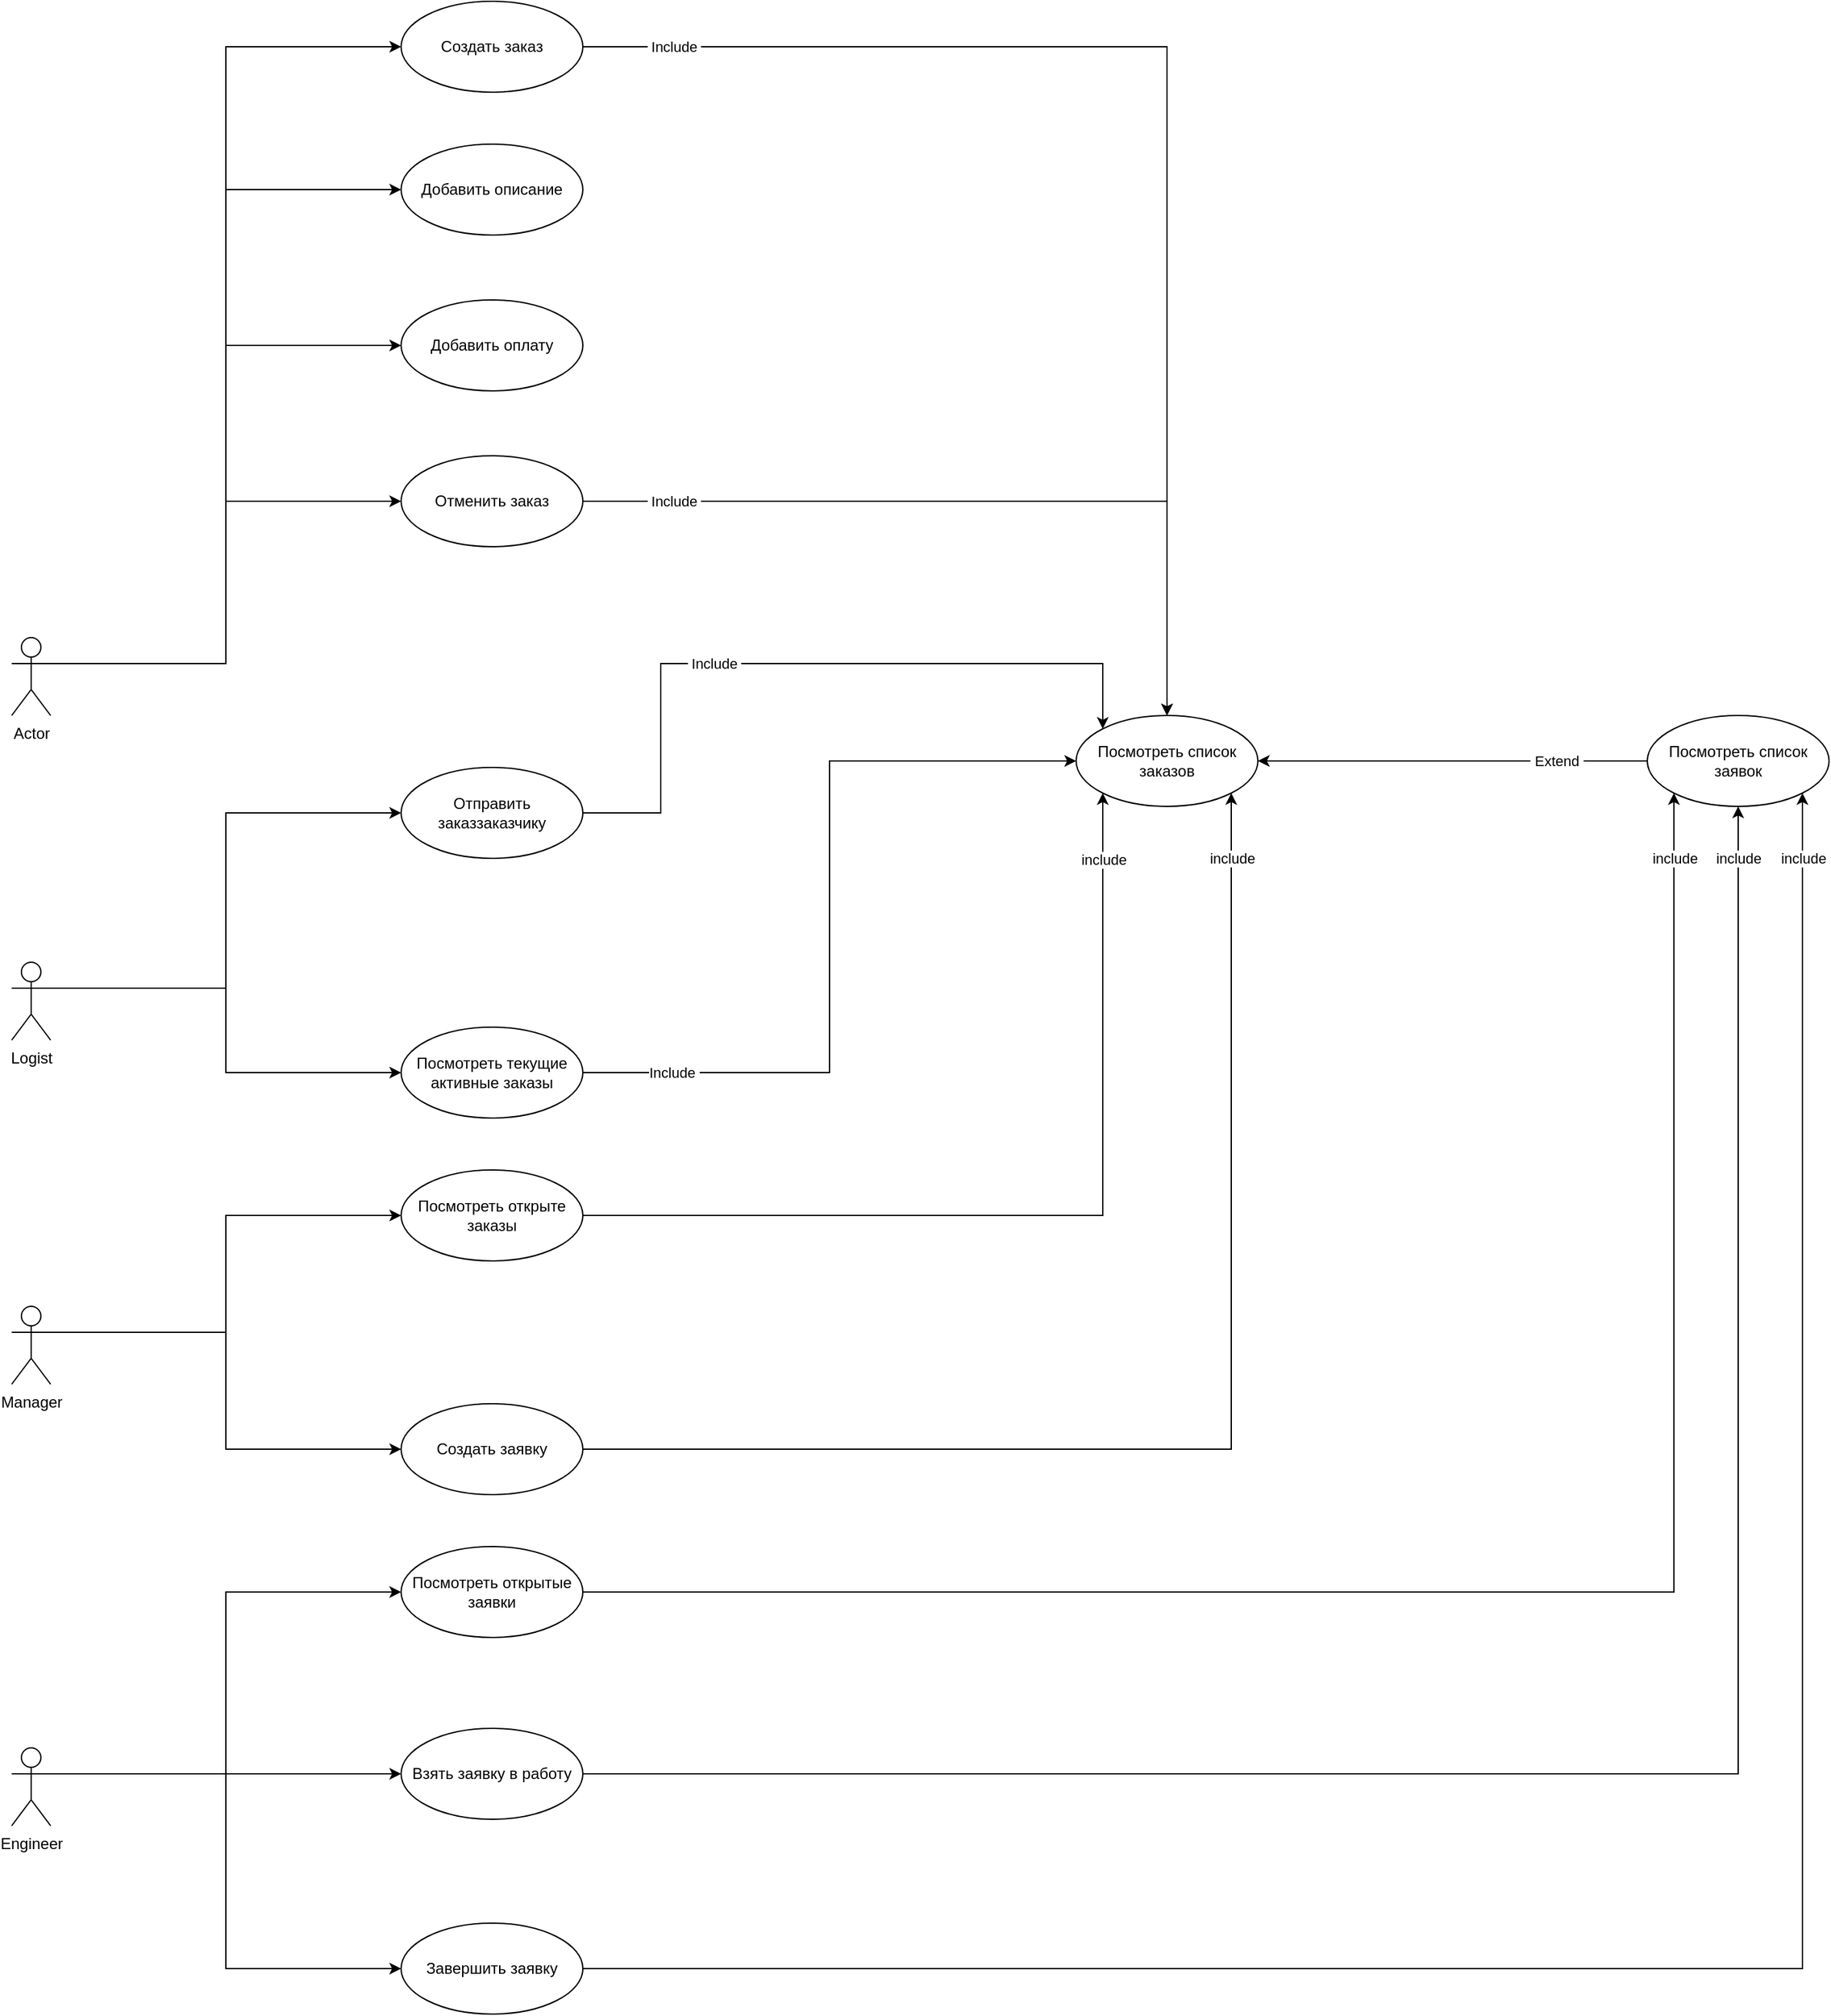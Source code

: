 <mxfile version="14.6.13" type="device"><diagram id="SGOToUj13HpXHojWn2Kk" name="Страница 1"><mxGraphModel dx="1102" dy="642" grid="1" gridSize="10" guides="1" tooltips="1" connect="1" arrows="1" fold="1" page="1" pageScale="1" pageWidth="3300" pageHeight="2339" math="0" shadow="0"><root><mxCell id="0"/><mxCell id="1" parent="0"/><mxCell id="BETq12SuTz-3Nt58SJeR-5" style="edgeStyle=orthogonalEdgeStyle;rounded=0;orthogonalLoop=1;jettySize=auto;html=1;exitX=1;exitY=0.333;exitDx=0;exitDy=0;exitPerimeter=0;entryX=0;entryY=0.5;entryDx=0;entryDy=0;" parent="1" source="BETq12SuTz-3Nt58SJeR-1" target="BETq12SuTz-3Nt58SJeR-2" edge="1"><mxGeometry relative="1" as="geometry"/></mxCell><mxCell id="BETq12SuTz-3Nt58SJeR-7" style="edgeStyle=orthogonalEdgeStyle;rounded=0;orthogonalLoop=1;jettySize=auto;html=1;exitX=1;exitY=0.333;exitDx=0;exitDy=0;exitPerimeter=0;entryX=0;entryY=0.5;entryDx=0;entryDy=0;" parent="1" source="BETq12SuTz-3Nt58SJeR-1" target="BETq12SuTz-3Nt58SJeR-4" edge="1"><mxGeometry relative="1" as="geometry"/></mxCell><mxCell id="BETq12SuTz-3Nt58SJeR-74" style="edgeStyle=orthogonalEdgeStyle;rounded=0;orthogonalLoop=1;jettySize=auto;html=1;exitX=1;exitY=0.333;exitDx=0;exitDy=0;exitPerimeter=0;entryX=0;entryY=0.5;entryDx=0;entryDy=0;" parent="1" source="BETq12SuTz-3Nt58SJeR-1" target="BETq12SuTz-3Nt58SJeR-8" edge="1"><mxGeometry relative="1" as="geometry"/></mxCell><mxCell id="BETq12SuTz-3Nt58SJeR-1" value="Actor" style="shape=umlActor;verticalLabelPosition=bottom;verticalAlign=top;html=1;outlineConnect=0;" parent="1" vertex="1"><mxGeometry x="580" y="780" width="30" height="60" as="geometry"/></mxCell><mxCell id="BETq12SuTz-3Nt58SJeR-12" style="edgeStyle=orthogonalEdgeStyle;rounded=0;orthogonalLoop=1;jettySize=auto;html=1;exitX=1;exitY=0.333;exitDx=0;exitDy=0;entryX=0;entryY=0.5;entryDx=0;entryDy=0;exitPerimeter=0;" parent="1" source="BETq12SuTz-3Nt58SJeR-1" target="BETq12SuTz-3Nt58SJeR-11" edge="1"><mxGeometry relative="1" as="geometry"/></mxCell><mxCell id="BETq12SuTz-3Nt58SJeR-75" style="edgeStyle=orthogonalEdgeStyle;rounded=0;orthogonalLoop=1;jettySize=auto;html=1;exitX=1;exitY=0.5;exitDx=0;exitDy=0;entryX=0.5;entryY=0;entryDx=0;entryDy=0;" parent="1" source="BETq12SuTz-3Nt58SJeR-2" target="BETq12SuTz-3Nt58SJeR-14" edge="1"><mxGeometry relative="1" as="geometry"/></mxCell><mxCell id="BETq12SuTz-3Nt58SJeR-79" value="&amp;nbsp;Include&amp;nbsp;" style="edgeLabel;html=1;align=center;verticalAlign=middle;resizable=0;points=[];" parent="BETq12SuTz-3Nt58SJeR-75" vertex="1" connectable="0"><mxGeometry x="-0.902" y="2" relative="1" as="geometry"><mxPoint x="22" y="2" as="offset"/></mxGeometry></mxCell><mxCell id="BETq12SuTz-3Nt58SJeR-2" value="Создать заказ" style="ellipse;whiteSpace=wrap;html=1;" parent="1" vertex="1"><mxGeometry x="880" y="290" width="140" height="70" as="geometry"/></mxCell><mxCell id="BETq12SuTz-3Nt58SJeR-76" style="edgeStyle=orthogonalEdgeStyle;rounded=0;orthogonalLoop=1;jettySize=auto;html=1;exitX=1;exitY=0.5;exitDx=0;exitDy=0;entryX=0.5;entryY=0;entryDx=0;entryDy=0;" parent="1" source="BETq12SuTz-3Nt58SJeR-4" target="BETq12SuTz-3Nt58SJeR-14" edge="1"><mxGeometry relative="1" as="geometry"/></mxCell><mxCell id="BETq12SuTz-3Nt58SJeR-77" value="&amp;nbsp;Include&amp;nbsp;" style="edgeLabel;html=1;align=center;verticalAlign=middle;resizable=0;points=[];" parent="BETq12SuTz-3Nt58SJeR-76" vertex="1" connectable="0"><mxGeometry x="-0.725" y="-5" relative="1" as="geometry"><mxPoint x="-15" y="-5" as="offset"/></mxGeometry></mxCell><mxCell id="BETq12SuTz-3Nt58SJeR-4" value="Отменить заказ" style="ellipse;whiteSpace=wrap;html=1;" parent="1" vertex="1"><mxGeometry x="880" y="640" width="140" height="70" as="geometry"/></mxCell><mxCell id="BETq12SuTz-3Nt58SJeR-8" value="Добавить описание" style="ellipse;whiteSpace=wrap;html=1;" parent="1" vertex="1"><mxGeometry x="880" y="400" width="140" height="70" as="geometry"/></mxCell><mxCell id="BETq12SuTz-3Nt58SJeR-11" value="Добавить оплату" style="ellipse;whiteSpace=wrap;html=1;" parent="1" vertex="1"><mxGeometry x="880" y="520" width="140" height="70" as="geometry"/></mxCell><mxCell id="BETq12SuTz-3Nt58SJeR-14" value="Посмотреть список заказов" style="ellipse;whiteSpace=wrap;html=1;" parent="1" vertex="1"><mxGeometry x="1400" y="840" width="140" height="70" as="geometry"/></mxCell><mxCell id="BETq12SuTz-3Nt58SJeR-19" style="edgeStyle=orthogonalEdgeStyle;rounded=0;orthogonalLoop=1;jettySize=auto;html=1;exitX=1;exitY=0.333;exitDx=0;exitDy=0;exitPerimeter=0;entryX=0;entryY=0.5;entryDx=0;entryDy=0;" parent="1" source="BETq12SuTz-3Nt58SJeR-21" target="BETq12SuTz-3Nt58SJeR-27" edge="1"><mxGeometry relative="1" as="geometry"/></mxCell><mxCell id="BETq12SuTz-3Nt58SJeR-95" style="edgeStyle=orthogonalEdgeStyle;rounded=0;orthogonalLoop=1;jettySize=auto;html=1;exitX=1;exitY=0.333;exitDx=0;exitDy=0;exitPerimeter=0;entryX=0;entryY=0.5;entryDx=0;entryDy=0;" parent="1" source="BETq12SuTz-3Nt58SJeR-21" target="BETq12SuTz-3Nt58SJeR-92" edge="1"><mxGeometry relative="1" as="geometry"/></mxCell><mxCell id="BETq12SuTz-3Nt58SJeR-21" value="Manager" style="shape=umlActor;verticalLabelPosition=bottom;verticalAlign=top;html=1;outlineConnect=0;" parent="1" vertex="1"><mxGeometry x="580" y="1295" width="30" height="60" as="geometry"/></mxCell><mxCell id="BETq12SuTz-3Nt58SJeR-63" style="edgeStyle=orthogonalEdgeStyle;rounded=0;orthogonalLoop=1;jettySize=auto;html=1;exitX=1;exitY=0.5;exitDx=0;exitDy=0;entryX=1;entryY=1;entryDx=0;entryDy=0;" parent="1" source="BETq12SuTz-3Nt58SJeR-27" target="BETq12SuTz-3Nt58SJeR-14" edge="1"><mxGeometry relative="1" as="geometry"/></mxCell><mxCell id="BETq12SuTz-3Nt58SJeR-67" value="include" style="edgeLabel;html=1;align=center;verticalAlign=middle;resizable=0;points=[];" parent="BETq12SuTz-3Nt58SJeR-63" vertex="1" connectable="0"><mxGeometry x="0.868" y="2" relative="1" as="geometry"><mxPoint x="2" y="-16" as="offset"/></mxGeometry></mxCell><mxCell id="BETq12SuTz-3Nt58SJeR-27" value="Создать заявку" style="ellipse;whiteSpace=wrap;html=1;" parent="1" vertex="1"><mxGeometry x="880" y="1370" width="140" height="70" as="geometry"/></mxCell><mxCell id="BETq12SuTz-3Nt58SJeR-36" style="edgeStyle=orthogonalEdgeStyle;rounded=0;orthogonalLoop=1;jettySize=auto;html=1;exitX=1;exitY=0.333;exitDx=0;exitDy=0;exitPerimeter=0;entryX=0;entryY=0.5;entryDx=0;entryDy=0;" parent="1" source="BETq12SuTz-3Nt58SJeR-38" target="BETq12SuTz-3Nt58SJeR-39" edge="1"><mxGeometry relative="1" as="geometry"/></mxCell><mxCell id="BETq12SuTz-3Nt58SJeR-37" style="edgeStyle=orthogonalEdgeStyle;rounded=0;orthogonalLoop=1;jettySize=auto;html=1;exitX=1;exitY=0.333;exitDx=0;exitDy=0;exitPerimeter=0;entryX=0;entryY=0.5;entryDx=0;entryDy=0;" parent="1" source="BETq12SuTz-3Nt58SJeR-38" target="BETq12SuTz-3Nt58SJeR-40" edge="1"><mxGeometry relative="1" as="geometry"/></mxCell><mxCell id="BETq12SuTz-3Nt58SJeR-98" style="edgeStyle=orthogonalEdgeStyle;rounded=0;orthogonalLoop=1;jettySize=auto;html=1;exitX=1;exitY=0.333;exitDx=0;exitDy=0;exitPerimeter=0;entryX=0;entryY=0.5;entryDx=0;entryDy=0;" parent="1" source="BETq12SuTz-3Nt58SJeR-38" target="BETq12SuTz-3Nt58SJeR-97" edge="1"><mxGeometry relative="1" as="geometry"/></mxCell><mxCell id="BETq12SuTz-3Nt58SJeR-38" value="Engineer" style="shape=umlActor;verticalLabelPosition=bottom;verticalAlign=top;html=1;outlineConnect=0;" parent="1" vertex="1"><mxGeometry x="580" y="1635" width="30" height="60" as="geometry"/></mxCell><mxCell id="BETq12SuTz-3Nt58SJeR-68" style="edgeStyle=orthogonalEdgeStyle;rounded=0;orthogonalLoop=1;jettySize=auto;html=1;exitX=1;exitY=0.5;exitDx=0;exitDy=0;entryX=1;entryY=1;entryDx=0;entryDy=0;" parent="1" source="BETq12SuTz-3Nt58SJeR-39" target="BETq12SuTz-3Nt58SJeR-81" edge="1"><mxGeometry relative="1" as="geometry"/></mxCell><mxCell id="BETq12SuTz-3Nt58SJeR-69" value="include" style="edgeLabel;html=1;align=center;verticalAlign=middle;resizable=0;points=[];" parent="BETq12SuTz-3Nt58SJeR-68" vertex="1" connectable="0"><mxGeometry x="0.9" y="2" relative="1" as="geometry"><mxPoint x="2" y="-42" as="offset"/></mxGeometry></mxCell><mxCell id="BETq12SuTz-3Nt58SJeR-39" value="Завершить заявку" style="ellipse;whiteSpace=wrap;html=1;" parent="1" vertex="1"><mxGeometry x="880" y="1770" width="140" height="70" as="geometry"/></mxCell><mxCell id="BETq12SuTz-3Nt58SJeR-70" style="edgeStyle=orthogonalEdgeStyle;rounded=0;orthogonalLoop=1;jettySize=auto;html=1;exitX=1;exitY=0.5;exitDx=0;exitDy=0;entryX=0.5;entryY=1;entryDx=0;entryDy=0;" parent="1" source="BETq12SuTz-3Nt58SJeR-40" target="BETq12SuTz-3Nt58SJeR-81" edge="1"><mxGeometry relative="1" as="geometry"/></mxCell><mxCell id="BETq12SuTz-3Nt58SJeR-71" value="include" style="edgeLabel;html=1;align=center;verticalAlign=middle;resizable=0;points=[];" parent="BETq12SuTz-3Nt58SJeR-70" vertex="1" connectable="0"><mxGeometry x="0.909" y="-2" relative="1" as="geometry"><mxPoint x="-2" y="-35" as="offset"/></mxGeometry></mxCell><mxCell id="BETq12SuTz-3Nt58SJeR-40" value="Взять заявку в работу" style="ellipse;whiteSpace=wrap;html=1;" parent="1" vertex="1"><mxGeometry x="880" y="1620" width="140" height="70" as="geometry"/></mxCell><mxCell id="BETq12SuTz-3Nt58SJeR-57" style="edgeStyle=orthogonalEdgeStyle;rounded=0;orthogonalLoop=1;jettySize=auto;html=1;exitX=1;exitY=0.333;exitDx=0;exitDy=0;exitPerimeter=0;entryX=0;entryY=0.5;entryDx=0;entryDy=0;" parent="1" source="BETq12SuTz-3Nt58SJeR-59" target="BETq12SuTz-3Nt58SJeR-61" edge="1"><mxGeometry relative="1" as="geometry"/></mxCell><mxCell id="BETq12SuTz-3Nt58SJeR-58" style="edgeStyle=orthogonalEdgeStyle;rounded=0;orthogonalLoop=1;jettySize=auto;html=1;exitX=1;exitY=0.333;exitDx=0;exitDy=0;exitPerimeter=0;entryX=0;entryY=0.5;entryDx=0;entryDy=0;" parent="1" source="BETq12SuTz-3Nt58SJeR-59" target="BETq12SuTz-3Nt58SJeR-62" edge="1"><mxGeometry relative="1" as="geometry"/></mxCell><mxCell id="BETq12SuTz-3Nt58SJeR-59" value="Logist" style="shape=umlActor;verticalLabelPosition=bottom;verticalAlign=top;html=1;outlineConnect=0;" parent="1" vertex="1"><mxGeometry x="580" y="1030" width="30" height="60" as="geometry"/></mxCell><mxCell id="BETq12SuTz-3Nt58SJeR-84" style="edgeStyle=orthogonalEdgeStyle;rounded=0;orthogonalLoop=1;jettySize=auto;html=1;exitX=1;exitY=0.5;exitDx=0;exitDy=0;entryX=0;entryY=0;entryDx=0;entryDy=0;" parent="1" source="BETq12SuTz-3Nt58SJeR-61" target="BETq12SuTz-3Nt58SJeR-14" edge="1"><mxGeometry relative="1" as="geometry"><Array as="points"><mxPoint x="1080" y="915"/><mxPoint x="1080" y="800"/><mxPoint x="1420" y="800"/></Array></mxGeometry></mxCell><mxCell id="BETq12SuTz-3Nt58SJeR-85" value="&amp;nbsp;Include&amp;nbsp;" style="edgeLabel;html=1;align=center;verticalAlign=middle;resizable=0;points=[];" parent="BETq12SuTz-3Nt58SJeR-84" vertex="1" connectable="0"><mxGeometry x="0.391" y="2" relative="1" as="geometry"><mxPoint x="-178" y="2" as="offset"/></mxGeometry></mxCell><mxCell id="BETq12SuTz-3Nt58SJeR-61" value="Отправить заказзаказчику" style="ellipse;whiteSpace=wrap;html=1;" parent="1" vertex="1"><mxGeometry x="880" y="880" width="140" height="70" as="geometry"/></mxCell><mxCell id="BETq12SuTz-3Nt58SJeR-89" style="edgeStyle=orthogonalEdgeStyle;rounded=0;orthogonalLoop=1;jettySize=auto;html=1;exitX=1;exitY=0.5;exitDx=0;exitDy=0;entryX=0;entryY=0.5;entryDx=0;entryDy=0;" parent="1" source="BETq12SuTz-3Nt58SJeR-62" target="BETq12SuTz-3Nt58SJeR-14" edge="1"><mxGeometry relative="1" as="geometry"/></mxCell><mxCell id="BETq12SuTz-3Nt58SJeR-91" value="Include&amp;nbsp;" style="edgeLabel;html=1;align=center;verticalAlign=middle;resizable=0;points=[];" parent="BETq12SuTz-3Nt58SJeR-89" vertex="1" connectable="0"><mxGeometry x="-0.775" y="1" relative="1" as="geometry"><mxPoint y="1" as="offset"/></mxGeometry></mxCell><mxCell id="BETq12SuTz-3Nt58SJeR-62" value="Посмотреть текущие активные заказы" style="ellipse;whiteSpace=wrap;html=1;" parent="1" vertex="1"><mxGeometry x="880" y="1080" width="140" height="70" as="geometry"/></mxCell><mxCell id="BETq12SuTz-3Nt58SJeR-82" style="edgeStyle=orthogonalEdgeStyle;rounded=0;orthogonalLoop=1;jettySize=auto;html=1;exitX=0;exitY=0.5;exitDx=0;exitDy=0;entryX=1;entryY=0.5;entryDx=0;entryDy=0;" parent="1" source="BETq12SuTz-3Nt58SJeR-81" target="BETq12SuTz-3Nt58SJeR-14" edge="1"><mxGeometry relative="1" as="geometry"/></mxCell><mxCell id="BETq12SuTz-3Nt58SJeR-83" value="&amp;nbsp;Extend&amp;nbsp;" style="edgeLabel;html=1;align=center;verticalAlign=middle;resizable=0;points=[];" parent="BETq12SuTz-3Nt58SJeR-82" vertex="1" connectable="0"><mxGeometry x="-0.307" y="-3" relative="1" as="geometry"><mxPoint x="34" y="3" as="offset"/></mxGeometry></mxCell><mxCell id="BETq12SuTz-3Nt58SJeR-81" value="Посмотреть список заявок" style="ellipse;whiteSpace=wrap;html=1;" parent="1" vertex="1"><mxGeometry x="1840" y="840" width="140" height="70" as="geometry"/></mxCell><mxCell id="BETq12SuTz-3Nt58SJeR-93" style="edgeStyle=orthogonalEdgeStyle;rounded=0;orthogonalLoop=1;jettySize=auto;html=1;exitX=1;exitY=0.5;exitDx=0;exitDy=0;entryX=0;entryY=1;entryDx=0;entryDy=0;" parent="1" source="BETq12SuTz-3Nt58SJeR-92" target="BETq12SuTz-3Nt58SJeR-14" edge="1"><mxGeometry relative="1" as="geometry"/></mxCell><mxCell id="BETq12SuTz-3Nt58SJeR-96" value="include" style="edgeLabel;html=1;align=center;verticalAlign=middle;resizable=0;points=[];" parent="BETq12SuTz-3Nt58SJeR-93" vertex="1" connectable="0"><mxGeometry x="0.858" relative="1" as="geometry"><mxPoint y="-1" as="offset"/></mxGeometry></mxCell><mxCell id="BETq12SuTz-3Nt58SJeR-92" value="Посмотреть открыте заказы" style="ellipse;whiteSpace=wrap;html=1;" parent="1" vertex="1"><mxGeometry x="880" y="1190" width="140" height="70" as="geometry"/></mxCell><mxCell id="BETq12SuTz-3Nt58SJeR-99" style="edgeStyle=orthogonalEdgeStyle;rounded=0;orthogonalLoop=1;jettySize=auto;html=1;exitX=1;exitY=0.5;exitDx=0;exitDy=0;entryX=0;entryY=1;entryDx=0;entryDy=0;" parent="1" source="BETq12SuTz-3Nt58SJeR-97" target="BETq12SuTz-3Nt58SJeR-81" edge="1"><mxGeometry relative="1" as="geometry"/></mxCell><mxCell id="BETq12SuTz-3Nt58SJeR-100" value="include" style="edgeLabel;html=1;align=center;verticalAlign=middle;resizable=0;points=[];" parent="BETq12SuTz-3Nt58SJeR-99" vertex="1" connectable="0"><mxGeometry x="0.922" relative="1" as="geometry"><mxPoint y="-7" as="offset"/></mxGeometry></mxCell><mxCell id="BETq12SuTz-3Nt58SJeR-97" value="Посмотреть открытые заявки" style="ellipse;whiteSpace=wrap;html=1;" parent="1" vertex="1"><mxGeometry x="880" y="1480" width="140" height="70" as="geometry"/></mxCell></root></mxGraphModel></diagram></mxfile>